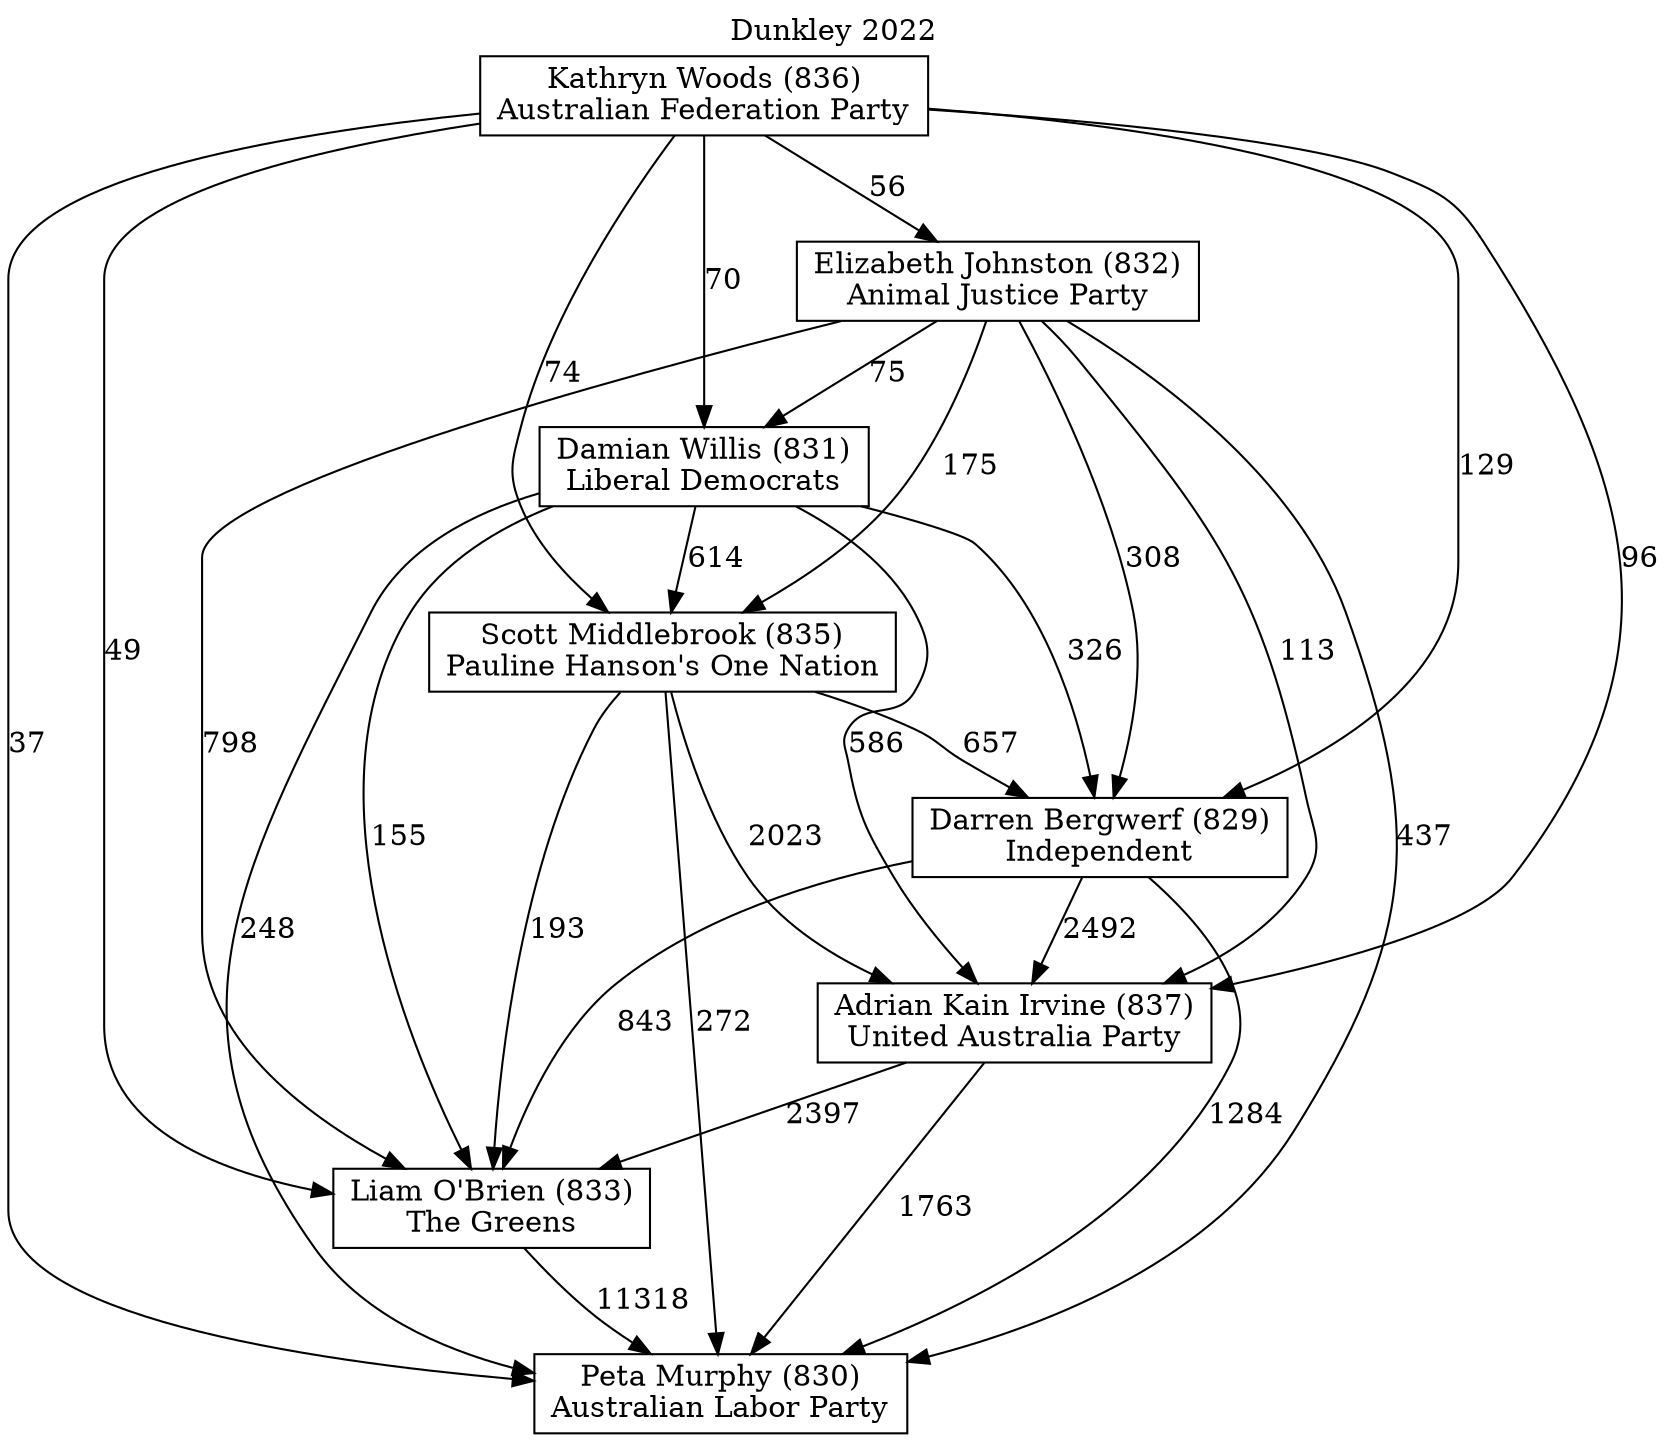 // House preference flow
digraph "Peta Murphy (830)_Dunkley_2022" {
	graph [label="Dunkley 2022" labelloc=t mclimit=10]
	node [shape=box]
	"Scott Middlebrook (835)" [label="Scott Middlebrook (835)
Pauline Hanson's One Nation"]
	"Peta Murphy (830)" [label="Peta Murphy (830)
Australian Labor Party"]
	"Darren Bergwerf (829)" [label="Darren Bergwerf (829)
Independent"]
	"Damian Willis (831)" [label="Damian Willis (831)
Liberal Democrats"]
	"Elizabeth Johnston (832)" [label="Elizabeth Johnston (832)
Animal Justice Party"]
	"Liam O'Brien (833)" [label="Liam O'Brien (833)
The Greens"]
	"Adrian Kain Irvine (837)" [label="Adrian Kain Irvine (837)
United Australia Party"]
	"Kathryn Woods (836)" [label="Kathryn Woods (836)
Australian Federation Party"]
	"Elizabeth Johnston (832)" -> "Darren Bergwerf (829)" [label=308]
	"Kathryn Woods (836)" -> "Elizabeth Johnston (832)" [label=56]
	"Elizabeth Johnston (832)" -> "Peta Murphy (830)" [label=437]
	"Elizabeth Johnston (832)" -> "Adrian Kain Irvine (837)" [label=113]
	"Kathryn Woods (836)" -> "Adrian Kain Irvine (837)" [label=96]
	"Kathryn Woods (836)" -> "Peta Murphy (830)" [label=37]
	"Adrian Kain Irvine (837)" -> "Liam O'Brien (833)" [label=2397]
	"Kathryn Woods (836)" -> "Damian Willis (831)" [label=70]
	"Adrian Kain Irvine (837)" -> "Peta Murphy (830)" [label=1763]
	"Damian Willis (831)" -> "Adrian Kain Irvine (837)" [label=586]
	"Darren Bergwerf (829)" -> "Liam O'Brien (833)" [label=843]
	"Damian Willis (831)" -> "Scott Middlebrook (835)" [label=614]
	"Damian Willis (831)" -> "Peta Murphy (830)" [label=248]
	"Scott Middlebrook (835)" -> "Adrian Kain Irvine (837)" [label=2023]
	"Elizabeth Johnston (832)" -> "Liam O'Brien (833)" [label=798]
	"Elizabeth Johnston (832)" -> "Scott Middlebrook (835)" [label=175]
	"Scott Middlebrook (835)" -> "Peta Murphy (830)" [label=272]
	"Kathryn Woods (836)" -> "Darren Bergwerf (829)" [label=129]
	"Scott Middlebrook (835)" -> "Liam O'Brien (833)" [label=193]
	"Kathryn Woods (836)" -> "Liam O'Brien (833)" [label=49]
	"Darren Bergwerf (829)" -> "Adrian Kain Irvine (837)" [label=2492]
	"Kathryn Woods (836)" -> "Scott Middlebrook (835)" [label=74]
	"Damian Willis (831)" -> "Darren Bergwerf (829)" [label=326]
	"Scott Middlebrook (835)" -> "Darren Bergwerf (829)" [label=657]
	"Darren Bergwerf (829)" -> "Peta Murphy (830)" [label=1284]
	"Elizabeth Johnston (832)" -> "Damian Willis (831)" [label=75]
	"Damian Willis (831)" -> "Liam O'Brien (833)" [label=155]
	"Liam O'Brien (833)" -> "Peta Murphy (830)" [label=11318]
}
